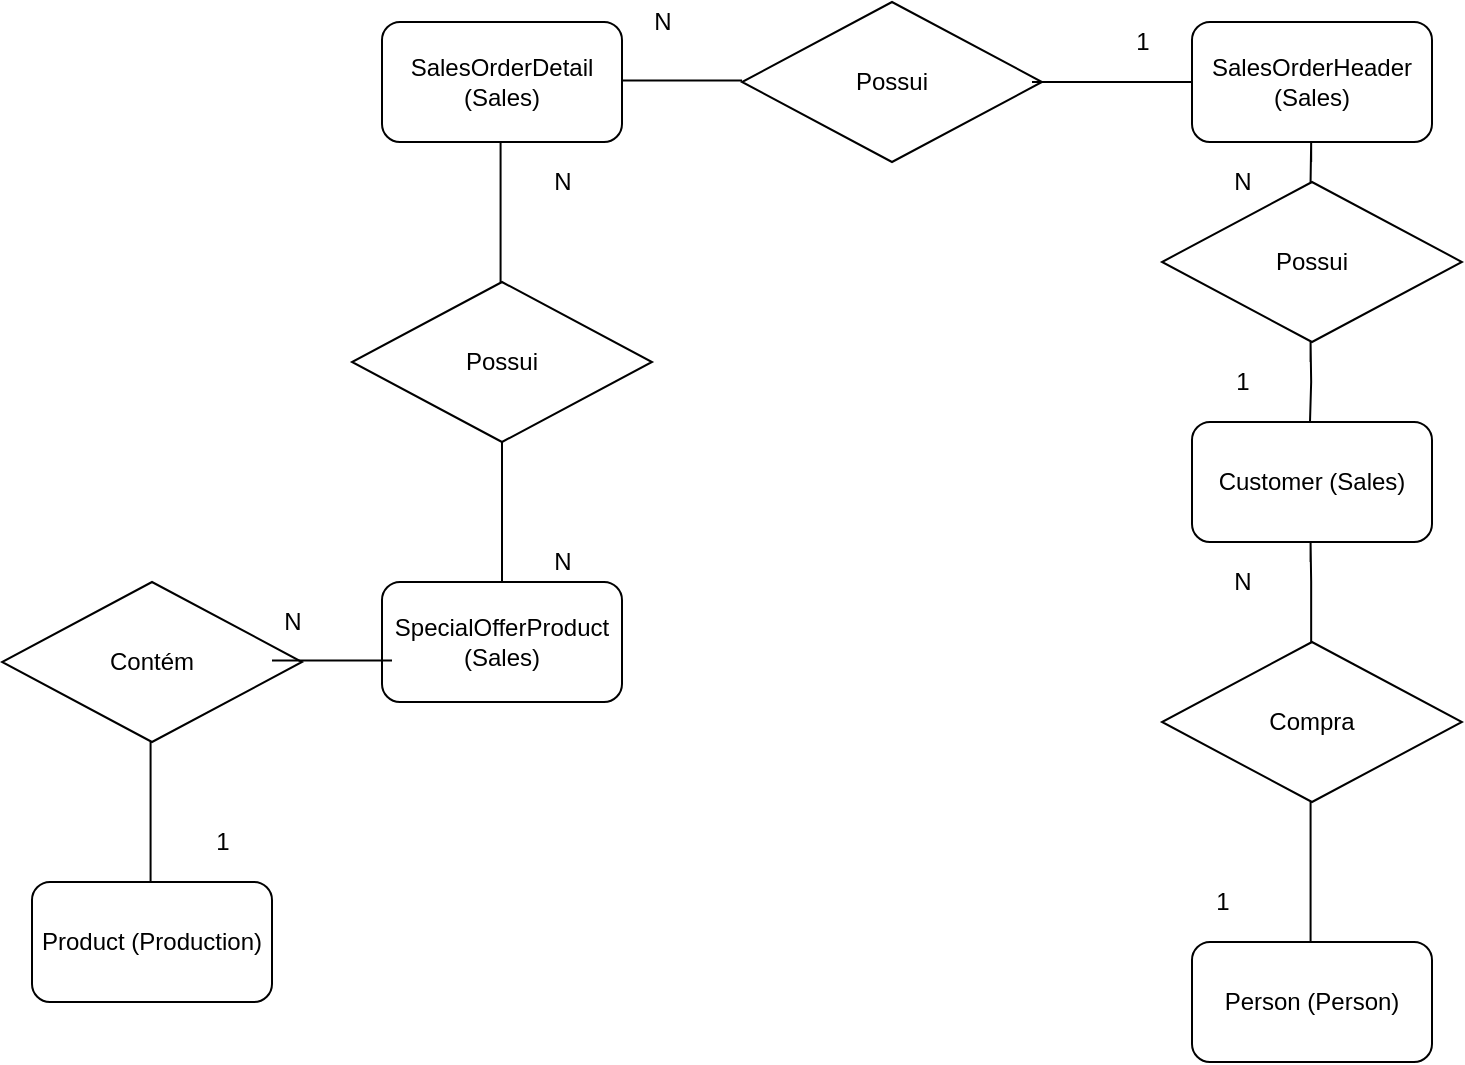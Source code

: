 <mxfile version="18.0.6" type="device"><diagram id="rDJ2CXxGqwhKoWiiGY8U" name="Página-1"><mxGraphModel dx="1240" dy="790" grid="1" gridSize="10" guides="1" tooltips="1" connect="1" arrows="1" fold="1" page="1" pageScale="1" pageWidth="827" pageHeight="1169" math="0" shadow="0"><root><mxCell id="0"/><mxCell id="1" parent="0"/><mxCell id="AnKlJ3fOaD2uT7yAopHA-1" value="Person (Person)" style="rounded=1;whiteSpace=wrap;html=1;" vertex="1" parent="1"><mxGeometry x="635" y="490" width="120" height="60" as="geometry"/></mxCell><mxCell id="AnKlJ3fOaD2uT7yAopHA-3" value="Customer (Sales)" style="rounded=1;whiteSpace=wrap;html=1;" vertex="1" parent="1"><mxGeometry x="635" y="230" width="120" height="60" as="geometry"/></mxCell><mxCell id="AnKlJ3fOaD2uT7yAopHA-5" value="Compra" style="rhombus;whiteSpace=wrap;html=1;" vertex="1" parent="1"><mxGeometry x="620" y="340" width="150" height="80" as="geometry"/></mxCell><mxCell id="AnKlJ3fOaD2uT7yAopHA-8" value="SalesOrderHeader (Sales)" style="rounded=1;whiteSpace=wrap;html=1;" vertex="1" parent="1"><mxGeometry x="635" y="30" width="120" height="60" as="geometry"/></mxCell><mxCell id="AnKlJ3fOaD2uT7yAopHA-9" value="Possui" style="rhombus;whiteSpace=wrap;html=1;" vertex="1" parent="1"><mxGeometry x="620" y="110" width="150" height="80" as="geometry"/></mxCell><mxCell id="AnKlJ3fOaD2uT7yAopHA-10" value="Possui" style="rhombus;whiteSpace=wrap;html=1;" vertex="1" parent="1"><mxGeometry x="410" y="20" width="150" height="80" as="geometry"/></mxCell><mxCell id="AnKlJ3fOaD2uT7yAopHA-11" value="Contém" style="rhombus;whiteSpace=wrap;html=1;" vertex="1" parent="1"><mxGeometry x="40" y="310" width="150" height="80" as="geometry"/></mxCell><mxCell id="AnKlJ3fOaD2uT7yAopHA-12" value="Possui" style="rhombus;whiteSpace=wrap;html=1;" vertex="1" parent="1"><mxGeometry x="215" y="160" width="150" height="80" as="geometry"/></mxCell><mxCell id="AnKlJ3fOaD2uT7yAopHA-14" value="SalesOrderDetail (Sales)" style="rounded=1;whiteSpace=wrap;html=1;" vertex="1" parent="1"><mxGeometry x="230" y="30" width="120" height="60" as="geometry"/></mxCell><mxCell id="AnKlJ3fOaD2uT7yAopHA-15" value="SpecialOfferProduct (Sales)" style="rounded=1;whiteSpace=wrap;html=1;" vertex="1" parent="1"><mxGeometry x="230" y="310" width="120" height="60" as="geometry"/></mxCell><mxCell id="AnKlJ3fOaD2uT7yAopHA-16" value="Product (Production)" style="rounded=1;whiteSpace=wrap;html=1;" vertex="1" parent="1"><mxGeometry x="55" y="460" width="120" height="60" as="geometry"/></mxCell><mxCell id="AnKlJ3fOaD2uT7yAopHA-23" value="1" style="text;html=1;align=center;verticalAlign=middle;resizable=0;points=[];autosize=1;strokeColor=none;fillColor=none;" vertex="1" parent="1"><mxGeometry x="640" y="460" width="20" height="20" as="geometry"/></mxCell><mxCell id="AnKlJ3fOaD2uT7yAopHA-25" value="" style="endArrow=none;html=1;rounded=0;" edge="1" parent="1"><mxGeometry relative="1" as="geometry"><mxPoint x="694.29" y="490" as="sourcePoint"/><mxPoint x="694.29" y="420" as="targetPoint"/><Array as="points"><mxPoint x="694.29" y="460"/></Array></mxGeometry></mxCell><mxCell id="AnKlJ3fOaD2uT7yAopHA-27" value="" style="endArrow=none;html=1;rounded=0;" edge="1" parent="1"><mxGeometry relative="1" as="geometry"><mxPoint x="694.58" y="340" as="sourcePoint"/><mxPoint x="694.29" y="300" as="targetPoint"/><Array as="points"><mxPoint x="694.58" y="310"/><mxPoint x="694.29" y="290"/></Array></mxGeometry></mxCell><mxCell id="AnKlJ3fOaD2uT7yAopHA-28" value="N" style="text;html=1;align=center;verticalAlign=middle;resizable=0;points=[];autosize=1;strokeColor=none;fillColor=none;" vertex="1" parent="1"><mxGeometry x="650" y="300" width="20" height="20" as="geometry"/></mxCell><mxCell id="AnKlJ3fOaD2uT7yAopHA-30" value="" style="endArrow=none;html=1;rounded=0;" edge="1" parent="1"><mxGeometry relative="1" as="geometry"><mxPoint x="694" y="230" as="sourcePoint"/><mxPoint x="694.29" y="200" as="targetPoint"/><Array as="points"><mxPoint x="694.58" y="210"/><mxPoint x="694.29" y="190"/></Array></mxGeometry></mxCell><mxCell id="AnKlJ3fOaD2uT7yAopHA-31" value="1" style="text;html=1;align=center;verticalAlign=middle;resizable=0;points=[];autosize=1;strokeColor=none;fillColor=none;" vertex="1" parent="1"><mxGeometry x="650" y="200" width="20" height="20" as="geometry"/></mxCell><mxCell id="AnKlJ3fOaD2uT7yAopHA-32" value="N" style="text;html=1;align=center;verticalAlign=middle;resizable=0;points=[];autosize=1;strokeColor=none;fillColor=none;" vertex="1" parent="1"><mxGeometry x="650" y="100" width="20" height="20" as="geometry"/></mxCell><mxCell id="AnKlJ3fOaD2uT7yAopHA-33" value="" style="endArrow=none;html=1;rounded=0;" edge="1" parent="1"><mxGeometry relative="1" as="geometry"><mxPoint x="694.29" y="110" as="sourcePoint"/><mxPoint x="694.58" y="100.0" as="targetPoint"/><Array as="points"><mxPoint x="694.87" y="110"/><mxPoint x="694.58" y="90"/></Array></mxGeometry></mxCell><mxCell id="AnKlJ3fOaD2uT7yAopHA-34" value="1" style="text;html=1;align=center;verticalAlign=middle;resizable=0;points=[];autosize=1;strokeColor=none;fillColor=none;" vertex="1" parent="1"><mxGeometry x="600" y="30" width="20" height="20" as="geometry"/></mxCell><mxCell id="AnKlJ3fOaD2uT7yAopHA-37" value="N" style="text;html=1;align=center;verticalAlign=middle;resizable=0;points=[];autosize=1;strokeColor=none;fillColor=none;" vertex="1" parent="1"><mxGeometry x="360" y="20" width="20" height="20" as="geometry"/></mxCell><mxCell id="AnKlJ3fOaD2uT7yAopHA-39" value="" style="endArrow=none;html=1;rounded=0;" edge="1" parent="1"><mxGeometry relative="1" as="geometry"><mxPoint x="555" y="60" as="sourcePoint"/><mxPoint x="635" y="60" as="targetPoint"/><Array as="points"><mxPoint x="555" y="60"/></Array></mxGeometry></mxCell><mxCell id="AnKlJ3fOaD2uT7yAopHA-40" value="" style="endArrow=none;html=1;rounded=0;" edge="1" parent="1"><mxGeometry relative="1" as="geometry"><mxPoint x="350.0" y="59.29" as="sourcePoint"/><mxPoint x="410" y="59.29" as="targetPoint"/><Array as="points"><mxPoint x="350" y="59.29"/></Array></mxGeometry></mxCell><mxCell id="AnKlJ3fOaD2uT7yAopHA-41" value="" style="endArrow=none;html=1;rounded=0;" edge="1" parent="1"><mxGeometry relative="1" as="geometry"><mxPoint x="114.29" y="460" as="sourcePoint"/><mxPoint x="114.29" y="390" as="targetPoint"/><Array as="points"><mxPoint x="114.29" y="430"/></Array></mxGeometry></mxCell><mxCell id="AnKlJ3fOaD2uT7yAopHA-42" value="" style="endArrow=none;html=1;rounded=0;" edge="1" parent="1"><mxGeometry relative="1" as="geometry"><mxPoint x="175" y="349.29" as="sourcePoint"/><mxPoint x="235" y="349.29" as="targetPoint"/><Array as="points"><mxPoint x="175" y="349.29"/></Array></mxGeometry></mxCell><mxCell id="AnKlJ3fOaD2uT7yAopHA-43" value="" style="endArrow=none;html=1;rounded=0;" edge="1" parent="1"><mxGeometry relative="1" as="geometry"><mxPoint x="290.0" y="310" as="sourcePoint"/><mxPoint x="290.0" y="240" as="targetPoint"/><Array as="points"><mxPoint x="290.0" y="280"/></Array></mxGeometry></mxCell><mxCell id="AnKlJ3fOaD2uT7yAopHA-44" value="" style="endArrow=none;html=1;rounded=0;" edge="1" parent="1"><mxGeometry relative="1" as="geometry"><mxPoint x="289.29" y="160" as="sourcePoint"/><mxPoint x="289.29" y="90" as="targetPoint"/><Array as="points"><mxPoint x="289.29" y="130"/></Array></mxGeometry></mxCell><mxCell id="AnKlJ3fOaD2uT7yAopHA-45" value="1" style="text;html=1;align=center;verticalAlign=middle;resizable=0;points=[];autosize=1;strokeColor=none;fillColor=none;" vertex="1" parent="1"><mxGeometry x="140" y="430" width="20" height="20" as="geometry"/></mxCell><mxCell id="AnKlJ3fOaD2uT7yAopHA-46" value="N" style="text;html=1;align=center;verticalAlign=middle;resizable=0;points=[];autosize=1;strokeColor=none;fillColor=none;" vertex="1" parent="1"><mxGeometry x="175" y="320" width="20" height="20" as="geometry"/></mxCell><mxCell id="AnKlJ3fOaD2uT7yAopHA-47" value="N" style="text;html=1;align=center;verticalAlign=middle;resizable=0;points=[];autosize=1;strokeColor=none;fillColor=none;" vertex="1" parent="1"><mxGeometry x="310" y="290" width="20" height="20" as="geometry"/></mxCell><mxCell id="AnKlJ3fOaD2uT7yAopHA-48" value="N" style="text;html=1;align=center;verticalAlign=middle;resizable=0;points=[];autosize=1;strokeColor=none;fillColor=none;" vertex="1" parent="1"><mxGeometry x="310" y="100" width="20" height="20" as="geometry"/></mxCell></root></mxGraphModel></diagram></mxfile>